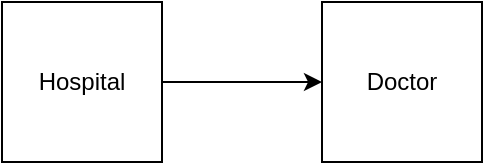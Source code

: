 <mxfile version="27.2.0">
  <diagram name="Page-1" id="1ozEO3YkPqLbgNqhldhl">
    <mxGraphModel dx="778" dy="460" grid="1" gridSize="10" guides="1" tooltips="1" connect="1" arrows="1" fold="1" page="1" pageScale="1" pageWidth="850" pageHeight="1100" math="0" shadow="0">
      <root>
        <mxCell id="0" />
        <mxCell id="1" parent="0" />
        <mxCell id="Mnjj0A4_aMcffOSPMRFl-3" value="" style="edgeStyle=orthogonalEdgeStyle;rounded=0;orthogonalLoop=1;jettySize=auto;html=1;" edge="1" parent="1" source="Mnjj0A4_aMcffOSPMRFl-1" target="Mnjj0A4_aMcffOSPMRFl-2">
          <mxGeometry relative="1" as="geometry" />
        </mxCell>
        <mxCell id="Mnjj0A4_aMcffOSPMRFl-1" value="Hospital" style="whiteSpace=wrap;html=1;aspect=fixed;" vertex="1" parent="1">
          <mxGeometry x="80" y="40" width="80" height="80" as="geometry" />
        </mxCell>
        <mxCell id="Mnjj0A4_aMcffOSPMRFl-2" value="Doctor" style="whiteSpace=wrap;html=1;aspect=fixed;" vertex="1" parent="1">
          <mxGeometry x="240" y="40" width="80" height="80" as="geometry" />
        </mxCell>
      </root>
    </mxGraphModel>
  </diagram>
</mxfile>

